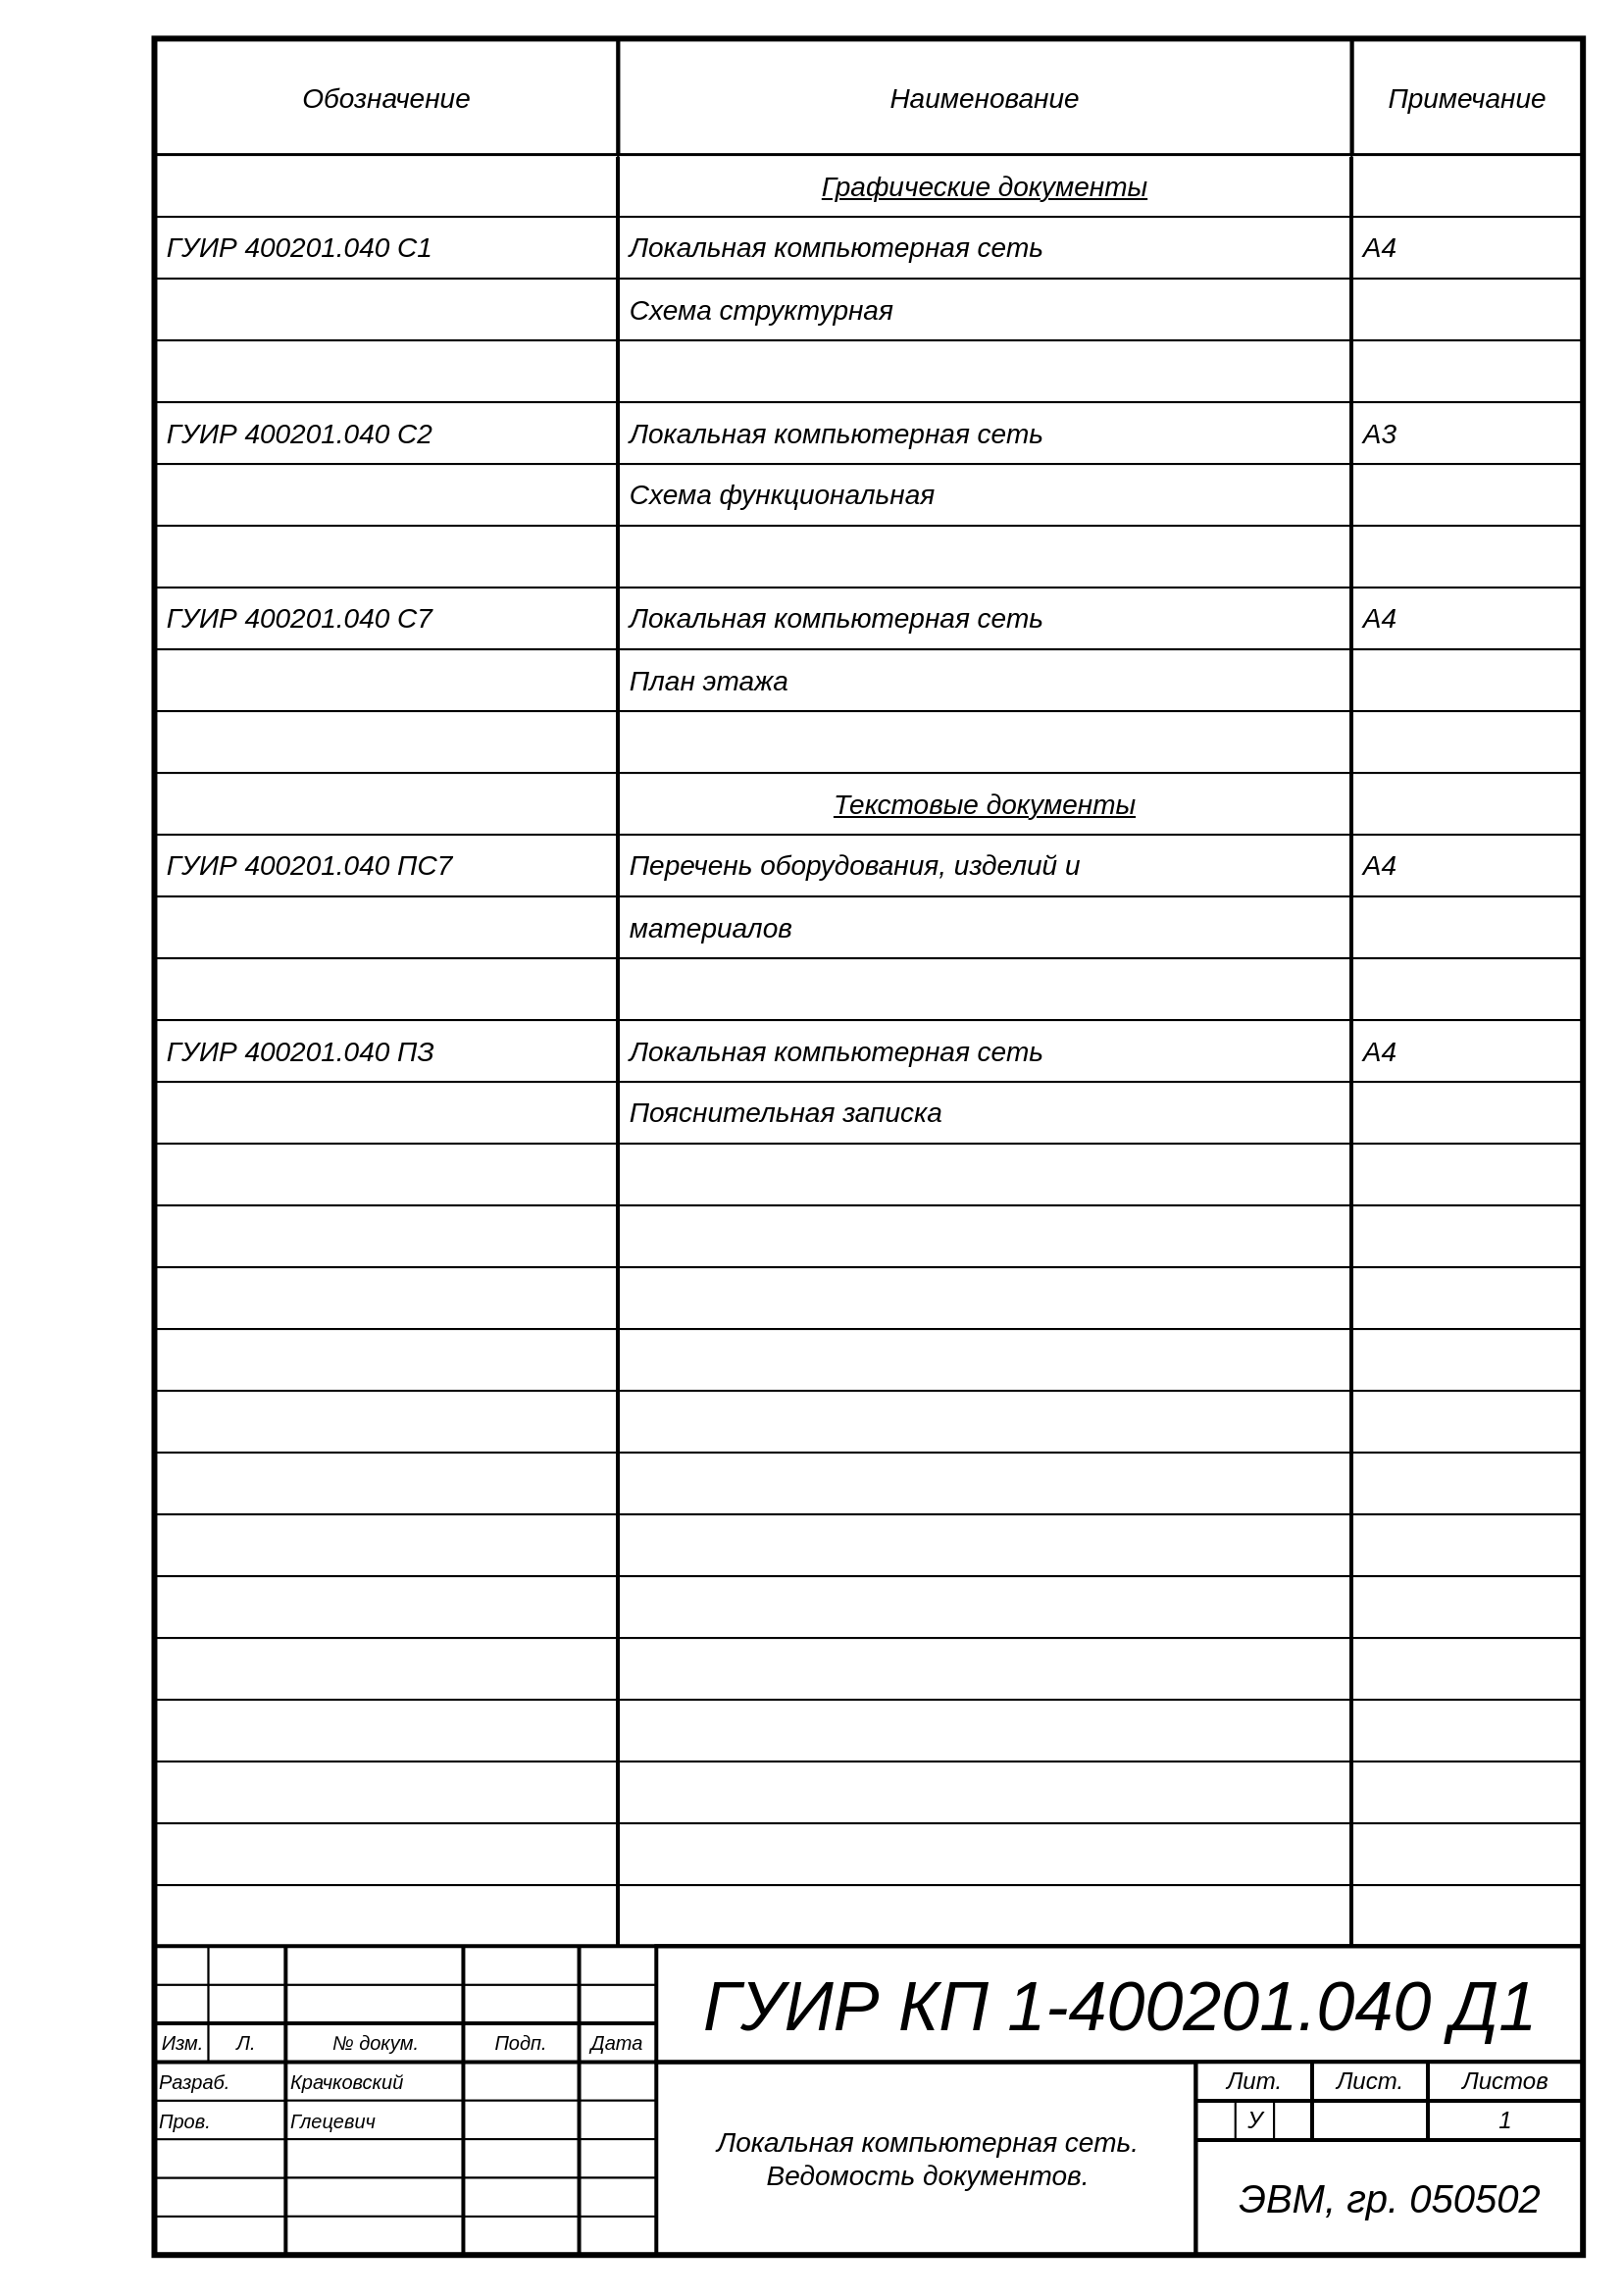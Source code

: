 <mxfile version="20.3.0" type="device"><diagram name="ведомость" id="ведомость"><mxGraphModel dx="1422" dy="2042" grid="1" gridSize="10" guides="1" tooltips="1" connect="1" arrows="1" fold="1" page="1" pageScale="1" pageWidth="827" pageHeight="1169" math="0" shadow="0"><root><mxCell id="0"/><object label="Blocks" id="QqD5KiNQc3nZl0e2tppU-172"><mxCell style="" parent="0"/></object><mxCell id="QqD5KiNQc3nZl0e2tppU-173" value="&lt;i&gt;&lt;font style=&quot;font-size: 14px;&quot;&gt;Обозначение&lt;/font&gt;&lt;/i&gt;" style="rounded=0;whiteSpace=wrap;html=1;strokeWidth=2;fontFamily=Arial;" parent="QqD5KiNQc3nZl0e2tppU-172" vertex="1"><mxGeometry x="79" y="-1149" width="236.22" height="59.055" as="geometry"/></mxCell><mxCell id="QqD5KiNQc3nZl0e2tppU-175" value="&lt;font face=&quot;Arial&quot; style=&quot;font-size: 14px;&quot;&gt;&lt;i&gt;Примечание&lt;/i&gt;&lt;/font&gt;" style="rounded=0;whiteSpace=wrap;html=1;strokeWidth=2;" parent="QqD5KiNQc3nZl0e2tppU-172" vertex="1"><mxGeometry x="689.24" y="-1149" width="118.11" height="59.055" as="geometry"/></mxCell><mxCell id="QqD5KiNQc3nZl0e2tppU-174" value="Наименование" style="rounded=0;whiteSpace=wrap;html=1;strokeWidth=2;fontSize=14;fontFamily=Arial;fontStyle=2" parent="QqD5KiNQc3nZl0e2tppU-172" vertex="1"><mxGeometry x="315.22" y="-1149" width="374.015" height="59.055" as="geometry"/></mxCell><mxCell id="adx2gfyB4XBCHBWL2gJl-115" value="" style="rounded=0;whiteSpace=wrap;html=1;fontFamily=Arial;fontSize=14;" parent="QqD5KiNQc3nZl0e2tppU-172" vertex="1"><mxGeometry x="79" y="-1089.95" width="236.22" height="31.496" as="geometry"/></mxCell><mxCell id="adx2gfyB4XBCHBWL2gJl-116" value="&lt;i style=&quot;color: rgb(0, 0, 0);&quot;&gt;&amp;nbsp;ГУИР 400201.040 С1&lt;/i&gt;" style="rounded=0;whiteSpace=wrap;html=1;fontFamily=Arial;fontSize=14;align=left;" parent="QqD5KiNQc3nZl0e2tppU-172" vertex="1"><mxGeometry x="79" y="-1058.45" width="236.22" height="31.496" as="geometry"/></mxCell><mxCell id="adx2gfyB4XBCHBWL2gJl-117" value="" style="rounded=0;whiteSpace=wrap;html=1;fontFamily=Arial;fontSize=14;" parent="QqD5KiNQc3nZl0e2tppU-172" vertex="1"><mxGeometry x="79" y="-1026.95" width="236.22" height="31.496" as="geometry"/></mxCell><mxCell id="adx2gfyB4XBCHBWL2gJl-118" value="" style="rounded=0;whiteSpace=wrap;html=1;fontFamily=Arial;fontSize=14;" parent="QqD5KiNQc3nZl0e2tppU-172" vertex="1"><mxGeometry x="79" y="-995.45" width="236.22" height="31.496" as="geometry"/></mxCell><mxCell id="adx2gfyB4XBCHBWL2gJl-119" value="&lt;font style=&quot;letter-spacing: 0px; color: rgb(0, 0, 0); direction: ltr; line-height: 16.8px; opacity: 1;&quot;&gt;&lt;i&gt;&amp;nbsp;ГУИР 400201.040&lt;/i&gt;&lt;/font&gt;&lt;font style=&quot;letter-spacing: 0px; color: rgb(0, 0, 0); direction: ltr; line-height: 16.8px; opacity: 1;&quot;&gt;&lt;i&gt;&amp;nbsp;С2&lt;/i&gt;&lt;/font&gt;" style="rounded=0;whiteSpace=wrap;html=1;fontFamily=Arial;fontSize=14;align=left;" parent="QqD5KiNQc3nZl0e2tppU-172" vertex="1"><mxGeometry x="79" y="-963.95" width="236.22" height="31.496" as="geometry"/></mxCell><mxCell id="adx2gfyB4XBCHBWL2gJl-120" value="" style="rounded=0;whiteSpace=wrap;html=1;fontFamily=Arial;fontSize=14;" parent="QqD5KiNQc3nZl0e2tppU-172" vertex="1"><mxGeometry x="79" y="-932.45" width="236.22" height="31.496" as="geometry"/></mxCell><mxCell id="adx2gfyB4XBCHBWL2gJl-121" value="" style="rounded=0;whiteSpace=wrap;html=1;fontFamily=Arial;fontSize=14;" parent="QqD5KiNQc3nZl0e2tppU-172" vertex="1"><mxGeometry x="79" y="-900.95" width="236.22" height="31.496" as="geometry"/></mxCell><mxCell id="adx2gfyB4XBCHBWL2gJl-122" value="&lt;font style=&quot;letter-spacing: 0px; color: rgb(0, 0, 0); direction: ltr; line-height: 16.8px; opacity: 1;&quot;&gt;&lt;i&gt;&amp;nbsp;ГУИР 400201.040&lt;/i&gt;&lt;/font&gt;&lt;font style=&quot;letter-spacing: 0px; color: rgb(0, 0, 0); direction: ltr; line-height: 16.8px; opacity: 1;&quot;&gt;&lt;i&gt;&amp;nbsp;С7&lt;/i&gt;&lt;/font&gt;" style="rounded=0;whiteSpace=wrap;html=1;fontFamily=Arial;fontSize=14;align=left;" parent="QqD5KiNQc3nZl0e2tppU-172" vertex="1"><mxGeometry x="79" y="-869.45" width="236.22" height="31.496" as="geometry"/></mxCell><mxCell id="adx2gfyB4XBCHBWL2gJl-123" value="" style="rounded=0;whiteSpace=wrap;html=1;fontFamily=Arial;fontSize=14;" parent="QqD5KiNQc3nZl0e2tppU-172" vertex="1"><mxGeometry x="79" y="-837.95" width="236.22" height="31.496" as="geometry"/></mxCell><mxCell id="adx2gfyB4XBCHBWL2gJl-124" value="" style="rounded=0;whiteSpace=wrap;html=1;fontFamily=Arial;fontSize=14;" parent="QqD5KiNQc3nZl0e2tppU-172" vertex="1"><mxGeometry x="79" y="-806.45" width="236.22" height="31.496" as="geometry"/></mxCell><mxCell id="adx2gfyB4XBCHBWL2gJl-125" value="" style="rounded=0;whiteSpace=wrap;html=1;fontFamily=Arial;fontSize=14;" parent="QqD5KiNQc3nZl0e2tppU-172" vertex="1"><mxGeometry x="79" y="-774.95" width="236.22" height="31.496" as="geometry"/></mxCell><mxCell id="adx2gfyB4XBCHBWL2gJl-126" value="&lt;font style=&quot;letter-spacing: 0px; color: rgb(0, 0, 0); direction: ltr; line-height: 16.8px; opacity: 1;&quot;&gt;&lt;i&gt;&amp;nbsp;ГУИР 400201.040&lt;/i&gt;&lt;/font&gt;&lt;font style=&quot;letter-spacing: 0px; color: rgb(0, 0, 0); direction: ltr; line-height: 16.8px; opacity: 1;&quot;&gt;&lt;i&gt;&amp;nbsp;ПС7&lt;/i&gt;&lt;/font&gt;" style="rounded=0;whiteSpace=wrap;html=1;fontFamily=Arial;fontSize=14;align=left;" parent="QqD5KiNQc3nZl0e2tppU-172" vertex="1"><mxGeometry x="79" y="-743.45" width="236.22" height="31.496" as="geometry"/></mxCell><mxCell id="adx2gfyB4XBCHBWL2gJl-127" value="" style="rounded=0;whiteSpace=wrap;html=1;fontFamily=Arial;fontSize=14;" parent="QqD5KiNQc3nZl0e2tppU-172" vertex="1"><mxGeometry x="79" y="-711.95" width="236.22" height="31.496" as="geometry"/></mxCell><mxCell id="adx2gfyB4XBCHBWL2gJl-128" value="" style="rounded=0;whiteSpace=wrap;html=1;fontFamily=Arial;fontSize=14;" parent="QqD5KiNQc3nZl0e2tppU-172" vertex="1"><mxGeometry x="79" y="-680.45" width="236.22" height="31.496" as="geometry"/></mxCell><mxCell id="adx2gfyB4XBCHBWL2gJl-129" value="&lt;font style=&quot;color: rgb(0, 0, 0); letter-spacing: 0px; direction: ltr; line-height: 19.2px; opacity: 1;&quot;&gt;&lt;i&gt;&amp;nbsp;ГУИР 400201.040&lt;/i&gt;&lt;/font&gt;&lt;font style=&quot;color: rgb(0, 0, 0); letter-spacing: 0px; direction: ltr; line-height: 19.2px; opacity: 1;&quot;&gt;&lt;i&gt;&amp;nbsp;ПЗ&lt;/i&gt;&lt;/font&gt;" style="rounded=0;whiteSpace=wrap;html=1;fontFamily=Arial;fontSize=14;align=left;" parent="QqD5KiNQc3nZl0e2tppU-172" vertex="1"><mxGeometry x="79" y="-648.95" width="236.22" height="31.496" as="geometry"/></mxCell><mxCell id="adx2gfyB4XBCHBWL2gJl-130" value="" style="rounded=0;whiteSpace=wrap;html=1;fontFamily=Arial;fontSize=14;" parent="QqD5KiNQc3nZl0e2tppU-172" vertex="1"><mxGeometry x="79" y="-617.45" width="236.22" height="31.496" as="geometry"/></mxCell><mxCell id="adx2gfyB4XBCHBWL2gJl-131" value="" style="rounded=0;whiteSpace=wrap;html=1;fontFamily=Arial;fontSize=14;" parent="QqD5KiNQc3nZl0e2tppU-172" vertex="1"><mxGeometry x="79" y="-585.95" width="236.22" height="31.496" as="geometry"/></mxCell><mxCell id="adx2gfyB4XBCHBWL2gJl-132" value="" style="rounded=0;whiteSpace=wrap;html=1;fontFamily=Arial;fontSize=14;" parent="QqD5KiNQc3nZl0e2tppU-172" vertex="1"><mxGeometry x="79" y="-554.45" width="236.22" height="31.496" as="geometry"/></mxCell><mxCell id="adx2gfyB4XBCHBWL2gJl-133" value="" style="rounded=0;whiteSpace=wrap;html=1;fontFamily=Arial;fontSize=14;" parent="QqD5KiNQc3nZl0e2tppU-172" vertex="1"><mxGeometry x="79" y="-522.95" width="236.22" height="31.496" as="geometry"/></mxCell><mxCell id="adx2gfyB4XBCHBWL2gJl-134" value="" style="rounded=0;whiteSpace=wrap;html=1;fontFamily=Arial;fontSize=14;" parent="QqD5KiNQc3nZl0e2tppU-172" vertex="1"><mxGeometry x="79" y="-491.45" width="236.22" height="31.496" as="geometry"/></mxCell><mxCell id="adx2gfyB4XBCHBWL2gJl-135" value="" style="rounded=0;whiteSpace=wrap;html=1;fontFamily=Arial;fontSize=14;" parent="QqD5KiNQc3nZl0e2tppU-172" vertex="1"><mxGeometry x="79" y="-459.95" width="236.22" height="31.496" as="geometry"/></mxCell><mxCell id="adx2gfyB4XBCHBWL2gJl-136" value="" style="rounded=0;whiteSpace=wrap;html=1;fontFamily=Arial;fontSize=14;" parent="QqD5KiNQc3nZl0e2tppU-172" vertex="1"><mxGeometry x="79" y="-428.45" width="236.22" height="31.496" as="geometry"/></mxCell><mxCell id="adx2gfyB4XBCHBWL2gJl-137" value="" style="rounded=0;whiteSpace=wrap;html=1;fontFamily=Arial;fontSize=14;" parent="QqD5KiNQc3nZl0e2tppU-172" vertex="1"><mxGeometry x="79" y="-396.95" width="236.22" height="31.496" as="geometry"/></mxCell><mxCell id="adx2gfyB4XBCHBWL2gJl-138" value="" style="rounded=0;whiteSpace=wrap;html=1;fontFamily=Arial;fontSize=14;" parent="QqD5KiNQc3nZl0e2tppU-172" vertex="1"><mxGeometry x="79" y="-365.45" width="236.22" height="31.496" as="geometry"/></mxCell><mxCell id="adx2gfyB4XBCHBWL2gJl-139" value="" style="rounded=0;whiteSpace=wrap;html=1;fontFamily=Arial;fontSize=14;" parent="QqD5KiNQc3nZl0e2tppU-172" vertex="1"><mxGeometry x="79" y="-333.95" width="236.22" height="31.496" as="geometry"/></mxCell><mxCell id="adx2gfyB4XBCHBWL2gJl-140" value="" style="rounded=0;whiteSpace=wrap;html=1;fontFamily=Arial;fontSize=14;" parent="QqD5KiNQc3nZl0e2tppU-172" vertex="1"><mxGeometry x="79" y="-302.45" width="236.22" height="31.496" as="geometry"/></mxCell><mxCell id="adx2gfyB4XBCHBWL2gJl-141" value="" style="rounded=0;whiteSpace=wrap;html=1;fontFamily=Arial;fontSize=14;" parent="QqD5KiNQc3nZl0e2tppU-172" vertex="1"><mxGeometry x="79" y="-270.95" width="236.22" height="31.496" as="geometry"/></mxCell><mxCell id="adx2gfyB4XBCHBWL2gJl-142" value="" style="rounded=0;whiteSpace=wrap;html=1;fontFamily=Arial;fontSize=14;" parent="QqD5KiNQc3nZl0e2tppU-172" vertex="1"><mxGeometry x="79" y="-239.45" width="236.22" height="31.496" as="geometry"/></mxCell><mxCell id="adx2gfyB4XBCHBWL2gJl-143" value="" style="rounded=0;whiteSpace=wrap;html=1;fontFamily=Arial;fontSize=14;" parent="QqD5KiNQc3nZl0e2tppU-172" vertex="1"><mxGeometry x="79" y="-207.95" width="236.22" height="31.496" as="geometry"/></mxCell><mxCell id="adx2gfyB4XBCHBWL2gJl-144" value="" style="rounded=0;whiteSpace=wrap;html=1;fontFamily=Arial;fontSize=14;" parent="QqD5KiNQc3nZl0e2tppU-172" vertex="1"><mxGeometry x="79" y="-176.45" width="236.22" height="31.496" as="geometry"/></mxCell><mxCell id="adx2gfyB4XBCHBWL2gJl-145" value="" style="rounded=0;whiteSpace=wrap;html=1;fontFamily=Arial;fontSize=14;" parent="QqD5KiNQc3nZl0e2tppU-172" vertex="1"><mxGeometry x="79" y="-144.95" width="236.22" height="31.496" as="geometry"/></mxCell><mxCell id="adx2gfyB4XBCHBWL2gJl-146" value="" style="rounded=0;whiteSpace=wrap;html=1;fontFamily=Arial;fontSize=14;" parent="QqD5KiNQc3nZl0e2tppU-172" vertex="1"><mxGeometry x="79" y="-113.45" width="236.22" height="31.496" as="geometry"/></mxCell><mxCell id="adx2gfyB4XBCHBWL2gJl-147" value="&lt;u style=&quot;color: rgb(0, 0, 0); font-size: 12px;&quot;&gt;&lt;i&gt;&lt;font style=&quot;font-size: 14px;&quot;&gt;Графические документы&lt;/font&gt;&lt;/i&gt;&lt;/u&gt;" style="rounded=0;whiteSpace=wrap;html=1;fontFamily=Arial;fontSize=14;" parent="QqD5KiNQc3nZl0e2tppU-172" vertex="1"><mxGeometry x="315.22" y="-1089.95" width="374.015" height="31.496" as="geometry"/></mxCell><mxCell id="adx2gfyB4XBCHBWL2gJl-148" value="&lt;i style=&quot;color: rgb(0, 0, 0); font-size: 12px;&quot;&gt;&lt;font style=&quot;font-size: 14px;&quot;&gt;&amp;nbsp;Локальная компьютерная сеть&lt;/font&gt;&lt;/i&gt;" style="rounded=0;whiteSpace=wrap;html=1;fontFamily=Arial;fontSize=14;align=left;" parent="QqD5KiNQc3nZl0e2tppU-172" vertex="1"><mxGeometry x="315.22" y="-1058.45" width="374.015" height="31.496" as="geometry"/></mxCell><mxCell id="adx2gfyB4XBCHBWL2gJl-149" value="&lt;i style=&quot;color: rgb(0, 0, 0); font-size: 12px;&quot;&gt;&lt;font style=&quot;font-size: 14px;&quot;&gt;&amp;nbsp;Схема структурная&lt;/font&gt;&lt;/i&gt;" style="rounded=0;whiteSpace=wrap;html=1;fontFamily=Arial;fontSize=14;align=left;" parent="QqD5KiNQc3nZl0e2tppU-172" vertex="1"><mxGeometry x="315.22" y="-1026.95" width="374.015" height="31.496" as="geometry"/></mxCell><mxCell id="adx2gfyB4XBCHBWL2gJl-150" value="" style="rounded=0;whiteSpace=wrap;html=1;fontFamily=Arial;fontSize=14;" parent="QqD5KiNQc3nZl0e2tppU-172" vertex="1"><mxGeometry x="315.22" y="-995.45" width="374.015" height="31.496" as="geometry"/></mxCell><mxCell id="adx2gfyB4XBCHBWL2gJl-151" value="&lt;i style=&quot;color: rgb(0, 0, 0); font-size: 12px;&quot;&gt;&lt;font style=&quot;font-size: 14px;&quot;&gt;&amp;nbsp;Локальная компьютерная сеть&lt;/font&gt;&lt;/i&gt;" style="rounded=0;whiteSpace=wrap;html=1;fontFamily=Arial;fontSize=14;align=left;" parent="QqD5KiNQc3nZl0e2tppU-172" vertex="1"><mxGeometry x="315.23" y="-963.95" width="374.015" height="31.496" as="geometry"/></mxCell><mxCell id="adx2gfyB4XBCHBWL2gJl-152" value="&lt;i style=&quot;color: rgb(0, 0, 0); font-size: 12px;&quot;&gt;&lt;font style=&quot;font-size: 14px;&quot;&gt;&amp;nbsp;Схема функциональная&lt;/font&gt;&lt;/i&gt;" style="rounded=0;whiteSpace=wrap;html=1;fontFamily=Arial;fontSize=14;align=left;" parent="QqD5KiNQc3nZl0e2tppU-172" vertex="1"><mxGeometry x="315.23" y="-932.45" width="374.015" height="31.496" as="geometry"/></mxCell><mxCell id="adx2gfyB4XBCHBWL2gJl-153" value="" style="rounded=0;whiteSpace=wrap;html=1;fontFamily=Arial;fontSize=14;" parent="QqD5KiNQc3nZl0e2tppU-172" vertex="1"><mxGeometry x="315.23" y="-900.95" width="374.015" height="31.496" as="geometry"/></mxCell><mxCell id="adx2gfyB4XBCHBWL2gJl-154" value="&lt;i style=&quot;color: rgb(0, 0, 0); font-size: 12px;&quot;&gt;&lt;font style=&quot;font-size: 14px;&quot;&gt;&amp;nbsp;Локальная компьютерная сеть&lt;/font&gt;&lt;/i&gt;" style="rounded=0;whiteSpace=wrap;html=1;fontFamily=Arial;fontSize=14;align=left;" parent="QqD5KiNQc3nZl0e2tppU-172" vertex="1"><mxGeometry x="315.23" y="-869.45" width="374.015" height="31.496" as="geometry"/></mxCell><mxCell id="adx2gfyB4XBCHBWL2gJl-155" value="&lt;i style=&quot;color: rgb(0, 0, 0); font-size: 12px;&quot;&gt;&lt;font style=&quot;font-size: 14px;&quot;&gt;&amp;nbsp;План этажа&lt;/font&gt;&lt;/i&gt;" style="rounded=0;whiteSpace=wrap;html=1;fontFamily=Arial;fontSize=14;align=left;" parent="QqD5KiNQc3nZl0e2tppU-172" vertex="1"><mxGeometry x="315.21" y="-837.95" width="374.015" height="31.496" as="geometry"/></mxCell><mxCell id="adx2gfyB4XBCHBWL2gJl-156" value="" style="rounded=0;whiteSpace=wrap;html=1;fontFamily=Arial;fontSize=14;" parent="QqD5KiNQc3nZl0e2tppU-172" vertex="1"><mxGeometry x="315.21" y="-806.45" width="374.015" height="31.496" as="geometry"/></mxCell><mxCell id="adx2gfyB4XBCHBWL2gJl-157" value="&lt;u style=&quot;color: rgb(0, 0, 0); font-family: Arial; font-size: 12px; font-style: normal; font-variant-ligatures: normal; font-variant-caps: normal; font-weight: 400; letter-spacing: normal; orphans: 2; text-align: center; text-indent: 0px; text-transform: none; widows: 2; word-spacing: 0px; -webkit-text-stroke-width: 0px;&quot;&gt;&lt;i style=&quot;&quot;&gt;&lt;font style=&quot;font-size: 14px;&quot;&gt;Текстовые документы&lt;/font&gt;&lt;/i&gt;&lt;/u&gt;" style="rounded=0;whiteSpace=wrap;html=1;fontFamily=Arial;fontSize=14;" parent="QqD5KiNQc3nZl0e2tppU-172" vertex="1"><mxGeometry x="315.21" y="-774.95" width="374.015" height="31.496" as="geometry"/></mxCell><mxCell id="adx2gfyB4XBCHBWL2gJl-158" value="&lt;i style=&quot;color: rgb(0, 0, 0); font-size: 12px;&quot;&gt;&lt;font style=&quot;font-size: 14px;&quot;&gt;&amp;nbsp;Перечень оборудования, изделий и&lt;/font&gt;&lt;/i&gt;" style="rounded=0;whiteSpace=wrap;html=1;fontFamily=Arial;fontSize=14;align=left;" parent="QqD5KiNQc3nZl0e2tppU-172" vertex="1"><mxGeometry x="315.21" y="-743.45" width="374.015" height="31.496" as="geometry"/></mxCell><mxCell id="adx2gfyB4XBCHBWL2gJl-159" value="&lt;i style=&quot;color: rgb(0, 0, 0); font-size: 12px;&quot;&gt;&lt;font style=&quot;font-size: 14px;&quot;&gt;&amp;nbsp;материалов&lt;/font&gt;&lt;/i&gt;" style="rounded=0;whiteSpace=wrap;html=1;fontFamily=Arial;fontSize=14;align=left;" parent="QqD5KiNQc3nZl0e2tppU-172" vertex="1"><mxGeometry x="315.22" y="-711.95" width="374.015" height="31.496" as="geometry"/></mxCell><mxCell id="adx2gfyB4XBCHBWL2gJl-160" value="" style="rounded=0;whiteSpace=wrap;html=1;fontFamily=Arial;fontSize=14;" parent="QqD5KiNQc3nZl0e2tppU-172" vertex="1"><mxGeometry x="315.22" y="-680.45" width="374.015" height="31.496" as="geometry"/></mxCell><mxCell id="adx2gfyB4XBCHBWL2gJl-161" value="&lt;i style=&quot;color: rgb(0, 0, 0); font-size: 12px;&quot;&gt;&lt;font style=&quot;font-size: 14px;&quot;&gt;&amp;nbsp;Локальная компьютерная сеть&lt;/font&gt;&lt;/i&gt;" style="rounded=0;whiteSpace=wrap;html=1;fontFamily=Arial;fontSize=14;align=left;" parent="QqD5KiNQc3nZl0e2tppU-172" vertex="1"><mxGeometry x="315.22" y="-648.95" width="374.015" height="31.496" as="geometry"/></mxCell><mxCell id="adx2gfyB4XBCHBWL2gJl-162" value="&lt;i style=&quot;color: rgb(0, 0, 0); font-size: 12px;&quot;&gt;&lt;font style=&quot;font-size: 14px;&quot;&gt;&amp;nbsp;Пояснительная записка&lt;/font&gt;&lt;/i&gt;" style="rounded=0;whiteSpace=wrap;html=1;fontFamily=Arial;fontSize=14;align=left;" parent="QqD5KiNQc3nZl0e2tppU-172" vertex="1"><mxGeometry x="315.22" y="-617.45" width="374.015" height="31.496" as="geometry"/></mxCell><mxCell id="adx2gfyB4XBCHBWL2gJl-179" value="" style="rounded=0;whiteSpace=wrap;html=1;fontFamily=Arial;fontSize=14;" parent="QqD5KiNQc3nZl0e2tppU-172" vertex="1"><mxGeometry x="315.22" y="-585.95" width="374.015" height="31.496" as="geometry"/></mxCell><mxCell id="adx2gfyB4XBCHBWL2gJl-180" value="" style="rounded=0;whiteSpace=wrap;html=1;fontFamily=Arial;fontSize=14;" parent="QqD5KiNQc3nZl0e2tppU-172" vertex="1"><mxGeometry x="315.22" y="-554.45" width="374.015" height="31.496" as="geometry"/></mxCell><mxCell id="adx2gfyB4XBCHBWL2gJl-181" value="" style="rounded=0;whiteSpace=wrap;html=1;fontFamily=Arial;fontSize=14;" parent="QqD5KiNQc3nZl0e2tppU-172" vertex="1"><mxGeometry x="315.22" y="-522.95" width="374.015" height="31.496" as="geometry"/></mxCell><mxCell id="adx2gfyB4XBCHBWL2gJl-182" value="" style="rounded=0;whiteSpace=wrap;html=1;fontFamily=Arial;fontSize=14;" parent="QqD5KiNQc3nZl0e2tppU-172" vertex="1"><mxGeometry x="315.22" y="-491.45" width="374.015" height="31.496" as="geometry"/></mxCell><mxCell id="adx2gfyB4XBCHBWL2gJl-183" value="" style="rounded=0;whiteSpace=wrap;html=1;fontFamily=Arial;fontSize=14;" parent="QqD5KiNQc3nZl0e2tppU-172" vertex="1"><mxGeometry x="315.23" y="-459.95" width="374.015" height="31.496" as="geometry"/></mxCell><mxCell id="adx2gfyB4XBCHBWL2gJl-184" value="" style="rounded=0;whiteSpace=wrap;html=1;fontFamily=Arial;fontSize=14;" parent="QqD5KiNQc3nZl0e2tppU-172" vertex="1"><mxGeometry x="315.23" y="-428.45" width="374.015" height="31.496" as="geometry"/></mxCell><mxCell id="adx2gfyB4XBCHBWL2gJl-185" value="" style="rounded=0;whiteSpace=wrap;html=1;fontFamily=Arial;fontSize=14;" parent="QqD5KiNQc3nZl0e2tppU-172" vertex="1"><mxGeometry x="315.23" y="-396.95" width="374.015" height="31.496" as="geometry"/></mxCell><mxCell id="adx2gfyB4XBCHBWL2gJl-186" value="" style="rounded=0;whiteSpace=wrap;html=1;fontFamily=Arial;fontSize=14;" parent="QqD5KiNQc3nZl0e2tppU-172" vertex="1"><mxGeometry x="315.23" y="-365.45" width="374.015" height="31.496" as="geometry"/></mxCell><mxCell id="adx2gfyB4XBCHBWL2gJl-187" value="" style="rounded=0;whiteSpace=wrap;html=1;fontFamily=Arial;fontSize=14;" parent="QqD5KiNQc3nZl0e2tppU-172" vertex="1"><mxGeometry x="315.21" y="-333.95" width="374.015" height="31.496" as="geometry"/></mxCell><mxCell id="adx2gfyB4XBCHBWL2gJl-188" value="" style="rounded=0;whiteSpace=wrap;html=1;fontFamily=Arial;fontSize=14;" parent="QqD5KiNQc3nZl0e2tppU-172" vertex="1"><mxGeometry x="315.21" y="-302.45" width="374.015" height="31.496" as="geometry"/></mxCell><mxCell id="adx2gfyB4XBCHBWL2gJl-189" value="" style="rounded=0;whiteSpace=wrap;html=1;fontFamily=Arial;fontSize=14;" parent="QqD5KiNQc3nZl0e2tppU-172" vertex="1"><mxGeometry x="315.21" y="-270.95" width="374.015" height="31.496" as="geometry"/></mxCell><mxCell id="adx2gfyB4XBCHBWL2gJl-190" value="" style="rounded=0;whiteSpace=wrap;html=1;fontFamily=Arial;fontSize=14;" parent="QqD5KiNQc3nZl0e2tppU-172" vertex="1"><mxGeometry x="315.21" y="-239.45" width="374.015" height="31.496" as="geometry"/></mxCell><mxCell id="adx2gfyB4XBCHBWL2gJl-191" value="" style="rounded=0;whiteSpace=wrap;html=1;fontFamily=Arial;fontSize=14;" parent="QqD5KiNQc3nZl0e2tppU-172" vertex="1"><mxGeometry x="315.22" y="-207.95" width="374.015" height="31.496" as="geometry"/></mxCell><mxCell id="adx2gfyB4XBCHBWL2gJl-192" value="" style="rounded=0;whiteSpace=wrap;html=1;fontFamily=Arial;fontSize=14;" parent="QqD5KiNQc3nZl0e2tppU-172" vertex="1"><mxGeometry x="315.22" y="-176.45" width="374.015" height="31.496" as="geometry"/></mxCell><mxCell id="adx2gfyB4XBCHBWL2gJl-193" value="" style="rounded=0;whiteSpace=wrap;html=1;fontFamily=Arial;fontSize=14;" parent="QqD5KiNQc3nZl0e2tppU-172" vertex="1"><mxGeometry x="315.22" y="-144.95" width="374.015" height="31.496" as="geometry"/></mxCell><mxCell id="adx2gfyB4XBCHBWL2gJl-194" value="" style="rounded=0;whiteSpace=wrap;html=1;fontFamily=Arial;fontSize=14;" parent="QqD5KiNQc3nZl0e2tppU-172" vertex="1"><mxGeometry x="315.22" y="-113.45" width="374.015" height="31.496" as="geometry"/></mxCell><mxCell id="adx2gfyB4XBCHBWL2gJl-195" value="" style="rounded=0;whiteSpace=wrap;html=1;fontFamily=Arial;fontSize=14;" parent="QqD5KiNQc3nZl0e2tppU-172" vertex="1"><mxGeometry x="689.22" y="-1089.95" width="118.11" height="31.496" as="geometry"/></mxCell><mxCell id="adx2gfyB4XBCHBWL2gJl-196" value="&lt;i style=&quot;color: rgb(0, 0, 0);&quot;&gt;&amp;nbsp;А4&lt;/i&gt;" style="rounded=0;whiteSpace=wrap;html=1;fontFamily=Arial;fontSize=14;align=left;" parent="QqD5KiNQc3nZl0e2tppU-172" vertex="1"><mxGeometry x="689.22" y="-1058.45" width="118.11" height="31.496" as="geometry"/></mxCell><mxCell id="adx2gfyB4XBCHBWL2gJl-197" value="" style="rounded=0;whiteSpace=wrap;html=1;fontFamily=Arial;fontSize=14;" parent="QqD5KiNQc3nZl0e2tppU-172" vertex="1"><mxGeometry x="689.22" y="-1026.95" width="118.11" height="31.496" as="geometry"/></mxCell><mxCell id="adx2gfyB4XBCHBWL2gJl-198" value="" style="rounded=0;whiteSpace=wrap;html=1;fontFamily=Arial;fontSize=14;" parent="QqD5KiNQc3nZl0e2tppU-172" vertex="1"><mxGeometry x="689.22" y="-995.45" width="118.11" height="31.496" as="geometry"/></mxCell><mxCell id="adx2gfyB4XBCHBWL2gJl-199" value="&lt;font style=&quot;letter-spacing: 0px; color: rgb(0, 0, 0); direction: ltr; line-height: 16.8px; opacity: 1;&quot;&gt;&lt;i&gt;&amp;nbsp;А&lt;/i&gt;&lt;/font&gt;&lt;font style=&quot;letter-spacing: 0px; color: rgb(0, 0, 0); direction: ltr; line-height: 16.8px; opacity: 1;&quot;&gt;&lt;i&gt;3&lt;/i&gt;&lt;/font&gt;" style="rounded=0;whiteSpace=wrap;html=1;fontFamily=Arial;fontSize=14;align=left;" parent="QqD5KiNQc3nZl0e2tppU-172" vertex="1"><mxGeometry x="689.22" y="-963.95" width="118.11" height="31.496" as="geometry"/></mxCell><mxCell id="adx2gfyB4XBCHBWL2gJl-200" value="" style="rounded=0;whiteSpace=wrap;html=1;fontFamily=Arial;fontSize=14;" parent="QqD5KiNQc3nZl0e2tppU-172" vertex="1"><mxGeometry x="689.22" y="-932.45" width="118.11" height="31.496" as="geometry"/></mxCell><mxCell id="adx2gfyB4XBCHBWL2gJl-201" value="" style="rounded=0;whiteSpace=wrap;html=1;fontFamily=Arial;fontSize=14;" parent="QqD5KiNQc3nZl0e2tppU-172" vertex="1"><mxGeometry x="689.24" y="-900.95" width="118.11" height="31.496" as="geometry"/></mxCell><mxCell id="adx2gfyB4XBCHBWL2gJl-202" value="&lt;i style=&quot;color: rgb(0, 0, 0);&quot;&gt;&amp;nbsp;А4&lt;/i&gt;" style="rounded=0;whiteSpace=wrap;html=1;fontFamily=Arial;fontSize=14;align=left;" parent="QqD5KiNQc3nZl0e2tppU-172" vertex="1"><mxGeometry x="689.24" y="-869.45" width="118.11" height="31.496" as="geometry"/></mxCell><mxCell id="adx2gfyB4XBCHBWL2gJl-203" value="" style="rounded=0;whiteSpace=wrap;html=1;fontFamily=Arial;fontSize=14;" parent="QqD5KiNQc3nZl0e2tppU-172" vertex="1"><mxGeometry x="689.24" y="-837.95" width="118.11" height="31.496" as="geometry"/></mxCell><mxCell id="adx2gfyB4XBCHBWL2gJl-204" value="" style="rounded=0;whiteSpace=wrap;html=1;fontFamily=Arial;fontSize=14;" parent="QqD5KiNQc3nZl0e2tppU-172" vertex="1"><mxGeometry x="689.24" y="-806.45" width="118.11" height="31.496" as="geometry"/></mxCell><mxCell id="adx2gfyB4XBCHBWL2gJl-205" value="" style="rounded=0;whiteSpace=wrap;html=1;fontFamily=Arial;fontSize=14;" parent="QqD5KiNQc3nZl0e2tppU-172" vertex="1"><mxGeometry x="689.24" y="-774.95" width="118.11" height="31.496" as="geometry"/></mxCell><mxCell id="adx2gfyB4XBCHBWL2gJl-206" value="&lt;i style=&quot;color: rgb(0, 0, 0);&quot;&gt;&amp;nbsp;А4&lt;/i&gt;" style="rounded=0;whiteSpace=wrap;html=1;fontFamily=Arial;fontSize=14;align=left;" parent="QqD5KiNQc3nZl0e2tppU-172" vertex="1"><mxGeometry x="689.24" y="-743.45" width="118.11" height="31.496" as="geometry"/></mxCell><mxCell id="adx2gfyB4XBCHBWL2gJl-219" value="" style="rounded=0;whiteSpace=wrap;html=1;fontFamily=Arial;fontSize=14;" parent="QqD5KiNQc3nZl0e2tppU-172" vertex="1"><mxGeometry x="689.24" y="-711.95" width="118.11" height="31.496" as="geometry"/></mxCell><mxCell id="adx2gfyB4XBCHBWL2gJl-220" value="" style="rounded=0;whiteSpace=wrap;html=1;fontFamily=Arial;fontSize=14;" parent="QqD5KiNQc3nZl0e2tppU-172" vertex="1"><mxGeometry x="689.24" y="-680.45" width="118.11" height="31.496" as="geometry"/></mxCell><mxCell id="adx2gfyB4XBCHBWL2gJl-221" value="&lt;i style=&quot;color: rgb(0, 0, 0);&quot;&gt;&lt;font style=&quot;font-size: 14px;&quot;&gt;&amp;nbsp;А4&lt;/font&gt;&lt;/i&gt;" style="rounded=0;whiteSpace=wrap;html=1;fontFamily=Arial;fontSize=14;align=left;" parent="QqD5KiNQc3nZl0e2tppU-172" vertex="1"><mxGeometry x="689.24" y="-648.95" width="118.11" height="31.496" as="geometry"/></mxCell><mxCell id="adx2gfyB4XBCHBWL2gJl-222" value="" style="rounded=0;whiteSpace=wrap;html=1;fontFamily=Arial;fontSize=14;" parent="QqD5KiNQc3nZl0e2tppU-172" vertex="1"><mxGeometry x="689.24" y="-617.45" width="118.11" height="31.496" as="geometry"/></mxCell><mxCell id="adx2gfyB4XBCHBWL2gJl-223" value="" style="rounded=0;whiteSpace=wrap;html=1;fontFamily=Arial;fontSize=14;" parent="QqD5KiNQc3nZl0e2tppU-172" vertex="1"><mxGeometry x="689.24" y="-585.95" width="118.11" height="31.496" as="geometry"/></mxCell><mxCell id="adx2gfyB4XBCHBWL2gJl-224" value="" style="rounded=0;whiteSpace=wrap;html=1;fontFamily=Arial;fontSize=14;" parent="QqD5KiNQc3nZl0e2tppU-172" vertex="1"><mxGeometry x="689.24" y="-554.45" width="118.11" height="31.496" as="geometry"/></mxCell><mxCell id="adx2gfyB4XBCHBWL2gJl-225" value="" style="rounded=0;whiteSpace=wrap;html=1;fontFamily=Arial;fontSize=14;" parent="QqD5KiNQc3nZl0e2tppU-172" vertex="1"><mxGeometry x="689.26" y="-522.95" width="118.11" height="31.496" as="geometry"/></mxCell><mxCell id="adx2gfyB4XBCHBWL2gJl-226" value="" style="rounded=0;whiteSpace=wrap;html=1;fontFamily=Arial;fontSize=14;" parent="QqD5KiNQc3nZl0e2tppU-172" vertex="1"><mxGeometry x="689.26" y="-491.45" width="118.11" height="31.496" as="geometry"/></mxCell><mxCell id="adx2gfyB4XBCHBWL2gJl-227" value="" style="rounded=0;whiteSpace=wrap;html=1;fontFamily=Arial;fontSize=14;" parent="QqD5KiNQc3nZl0e2tppU-172" vertex="1"><mxGeometry x="689.26" y="-459.95" width="118.11" height="31.496" as="geometry"/></mxCell><mxCell id="adx2gfyB4XBCHBWL2gJl-228" value="" style="rounded=0;whiteSpace=wrap;html=1;fontFamily=Arial;fontSize=14;" parent="QqD5KiNQc3nZl0e2tppU-172" vertex="1"><mxGeometry x="689.26" y="-428.45" width="118.11" height="31.496" as="geometry"/></mxCell><mxCell id="adx2gfyB4XBCHBWL2gJl-229" value="" style="rounded=0;whiteSpace=wrap;html=1;fontFamily=Arial;fontSize=14;" parent="QqD5KiNQc3nZl0e2tppU-172" vertex="1"><mxGeometry x="689.26" y="-396.95" width="118.11" height="31.496" as="geometry"/></mxCell><mxCell id="adx2gfyB4XBCHBWL2gJl-230" value="" style="rounded=0;whiteSpace=wrap;html=1;fontFamily=Arial;fontSize=14;" parent="QqD5KiNQc3nZl0e2tppU-172" vertex="1"><mxGeometry x="689.26" y="-365.45" width="118.11" height="31.496" as="geometry"/></mxCell><mxCell id="adx2gfyB4XBCHBWL2gJl-231" value="" style="rounded=0;whiteSpace=wrap;html=1;fontFamily=Arial;fontSize=14;" parent="QqD5KiNQc3nZl0e2tppU-172" vertex="1"><mxGeometry x="689.26" y="-333.95" width="118.11" height="31.496" as="geometry"/></mxCell><mxCell id="adx2gfyB4XBCHBWL2gJl-232" value="" style="rounded=0;whiteSpace=wrap;html=1;fontFamily=Arial;fontSize=14;" parent="QqD5KiNQc3nZl0e2tppU-172" vertex="1"><mxGeometry x="689.26" y="-302.45" width="118.11" height="31.496" as="geometry"/></mxCell><mxCell id="adx2gfyB4XBCHBWL2gJl-233" value="" style="rounded=0;whiteSpace=wrap;html=1;fontFamily=Arial;fontSize=14;" parent="QqD5KiNQc3nZl0e2tppU-172" vertex="1"><mxGeometry x="689.26" y="-270.95" width="118.11" height="31.496" as="geometry"/></mxCell><mxCell id="adx2gfyB4XBCHBWL2gJl-234" value="" style="rounded=0;whiteSpace=wrap;html=1;fontFamily=Arial;fontSize=14;" parent="QqD5KiNQc3nZl0e2tppU-172" vertex="1"><mxGeometry x="689.26" y="-239.45" width="118.11" height="31.496" as="geometry"/></mxCell><mxCell id="adx2gfyB4XBCHBWL2gJl-235" value="" style="rounded=0;whiteSpace=wrap;html=1;fontFamily=Arial;fontSize=14;" parent="QqD5KiNQc3nZl0e2tppU-172" vertex="1"><mxGeometry x="689.22" y="-207.95" width="118.11" height="31.496" as="geometry"/></mxCell><mxCell id="adx2gfyB4XBCHBWL2gJl-236" value="" style="rounded=0;whiteSpace=wrap;html=1;fontFamily=Arial;fontSize=14;" parent="QqD5KiNQc3nZl0e2tppU-172" vertex="1"><mxGeometry x="609" y="-98" width="120" height="60" as="geometry"/></mxCell><object label="BlockBorders" id="adx2gfyB4XBCHBWL2gJl-111"><mxCell style="locked=1;" parent="0"/></object><mxCell id="adx2gfyB4XBCHBWL2gJl-113" value="" style="endArrow=none;html=1;rounded=0;strokeWidth=2;fontFamily=Arial;fontSize=14;" parent="adx2gfyB4XBCHBWL2gJl-111" edge="1"><mxGeometry width="50" height="50" relative="1" as="geometry"><mxPoint x="315" y="-150" as="sourcePoint"/><mxPoint x="315" y="-1089" as="targetPoint"/></mxGeometry></mxCell><mxCell id="adx2gfyB4XBCHBWL2gJl-114" value="" style="endArrow=none;html=1;rounded=0;strokeWidth=2;fontFamily=Arial;fontSize=14;" parent="adx2gfyB4XBCHBWL2gJl-111" edge="1"><mxGeometry width="50" height="50" relative="1" as="geometry"><mxPoint x="689" y="-150" as="sourcePoint"/><mxPoint x="689" y="-1089" as="targetPoint"/></mxGeometry></mxCell><object label="Frame" id="QqD5KiNQc3nZl0e2tppU-164"><mxCell style="locked=1;" parent="0"/></object><mxCell id="QqD5KiNQc3nZl0e2tppU-116" value="" style="rounded=0;whiteSpace=wrap;html=1;fontFamily=Helvetica;fontStyle=2;align=left;" parent="QqD5KiNQc3nZl0e2tppU-164" vertex="1"><mxGeometry x="78.74" y="-39.08" width="66.929" height="19.685" as="geometry"/></mxCell><mxCell id="QqD5KiNQc3nZl0e2tppU-117" value="" style="rounded=0;whiteSpace=wrap;html=1;fontFamily=Helvetica;fontStyle=2;align=left;" parent="QqD5KiNQc3nZl0e2tppU-164" vertex="1"><mxGeometry x="78.74" y="-58.76" width="66.929" height="19.685" as="geometry"/></mxCell><mxCell id="QqD5KiNQc3nZl0e2tppU-118" value="" style="rounded=0;whiteSpace=wrap;html=1;fontFamily=Helvetica;fontStyle=2;align=left;" parent="QqD5KiNQc3nZl0e2tppU-164" vertex="1"><mxGeometry x="78.74" y="-78.44" width="66.929" height="19.685" as="geometry"/></mxCell><mxCell id="QqD5KiNQc3nZl0e2tppU-119" value="Пров." style="rounded=0;whiteSpace=wrap;html=1;fontFamily=Helvetica;fontStyle=2;align=left;fontSize=10;" parent="QqD5KiNQc3nZl0e2tppU-164" vertex="1"><mxGeometry x="78.74" y="-98.12" width="66.929" height="19.685" as="geometry"/></mxCell><mxCell id="QqD5KiNQc3nZl0e2tppU-120" value="Разраб." style="rounded=0;whiteSpace=wrap;html=1;fontFamily=Helvetica;fontStyle=2;align=left;fontSize=10;" parent="QqD5KiNQc3nZl0e2tppU-164" vertex="1"><mxGeometry x="78.74" y="-117.8" width="66.929" height="19.685" as="geometry"/></mxCell><mxCell id="QqD5KiNQc3nZl0e2tppU-121" value="Крачковский" style="rounded=0;whiteSpace=wrap;html=1;fontFamily=Helvetica;fontStyle=2;align=left;fontSize=10;" parent="QqD5KiNQc3nZl0e2tppU-164" vertex="1"><mxGeometry x="145.67" y="-117.81" width="90.551" height="19.685" as="geometry"/></mxCell><mxCell id="QqD5KiNQc3nZl0e2tppU-122" value="Глецевич" style="rounded=0;whiteSpace=wrap;html=1;fontFamily=Helvetica;fontStyle=2;align=left;fontSize=10;" parent="QqD5KiNQc3nZl0e2tppU-164" vertex="1"><mxGeometry x="145.67" y="-98.13" width="90.551" height="19.685" as="geometry"/></mxCell><mxCell id="QqD5KiNQc3nZl0e2tppU-123" value="" style="rounded=0;whiteSpace=wrap;html=1;fontFamily=Helvetica;fontStyle=2;align=left;" parent="QqD5KiNQc3nZl0e2tppU-164" vertex="1"><mxGeometry x="145.67" y="-78.43" width="90.551" height="19.685" as="geometry"/></mxCell><mxCell id="QqD5KiNQc3nZl0e2tppU-124" value="" style="rounded=0;whiteSpace=wrap;html=1;fontSize=10;fontFamily=Helvetica;fontStyle=2;align=left;" parent="QqD5KiNQc3nZl0e2tppU-164" vertex="1"><mxGeometry x="145.67" y="-58.75" width="90.551" height="19.685" as="geometry"/></mxCell><mxCell id="QqD5KiNQc3nZl0e2tppU-125" value="" style="rounded=0;whiteSpace=wrap;html=1;fontFamily=Helvetica;fontStyle=2;align=left;" parent="QqD5KiNQc3nZl0e2tppU-164" vertex="1"><mxGeometry x="145.67" y="-39.08" width="90.551" height="19.685" as="geometry"/></mxCell><mxCell id="QqD5KiNQc3nZl0e2tppU-126" value="" style="rounded=0;whiteSpace=wrap;html=1;fontFamily=Helvetica;fontStyle=2;align=left;" parent="QqD5KiNQc3nZl0e2tppU-164" vertex="1"><mxGeometry x="236.22" y="-39.08" width="59.055" height="19.685" as="geometry"/></mxCell><mxCell id="QqD5KiNQc3nZl0e2tppU-127" value="" style="rounded=0;whiteSpace=wrap;html=1;fontFamily=Helvetica;fontStyle=2;align=left;" parent="QqD5KiNQc3nZl0e2tppU-164" vertex="1"><mxGeometry x="236.22" y="-117.81" width="59.055" height="19.685" as="geometry"/></mxCell><mxCell id="QqD5KiNQc3nZl0e2tppU-128" value="" style="rounded=0;whiteSpace=wrap;html=1;fontFamily=Helvetica;fontStyle=2;align=left;" parent="QqD5KiNQc3nZl0e2tppU-164" vertex="1"><mxGeometry x="236.22" y="-98.13" width="59.055" height="19.685" as="geometry"/></mxCell><mxCell id="QqD5KiNQc3nZl0e2tppU-129" value="" style="rounded=0;whiteSpace=wrap;html=1;fontFamily=Helvetica;fontStyle=2;align=left;" parent="QqD5KiNQc3nZl0e2tppU-164" vertex="1"><mxGeometry x="236.22" y="-78.43" width="59.055" height="19.685" as="geometry"/></mxCell><mxCell id="QqD5KiNQc3nZl0e2tppU-130" value="" style="rounded=0;whiteSpace=wrap;html=1;fontFamily=Helvetica;fontStyle=2;align=left;" parent="QqD5KiNQc3nZl0e2tppU-164" vertex="1"><mxGeometry x="236.22" y="-58.75" width="59.055" height="19.685" as="geometry"/></mxCell><mxCell id="QqD5KiNQc3nZl0e2tppU-131" value="" style="rounded=0;whiteSpace=wrap;html=1;fontFamily=Helvetica;fontStyle=2;align=left;" parent="QqD5KiNQc3nZl0e2tppU-164" vertex="1"><mxGeometry x="295.27" y="-39.08" width="39.37" height="19.685" as="geometry"/></mxCell><mxCell id="QqD5KiNQc3nZl0e2tppU-132" value="" style="rounded=0;whiteSpace=wrap;html=1;fontFamily=Helvetica;fontStyle=2;align=left;" parent="QqD5KiNQc3nZl0e2tppU-164" vertex="1"><mxGeometry x="295.27" y="-117.81" width="39.37" height="19.685" as="geometry"/></mxCell><mxCell id="QqD5KiNQc3nZl0e2tppU-133" value="" style="rounded=0;whiteSpace=wrap;html=1;fontFamily=Helvetica;fontStyle=2;align=left;" parent="QqD5KiNQc3nZl0e2tppU-164" vertex="1"><mxGeometry x="295.27" y="-98.13" width="39.37" height="19.685" as="geometry"/></mxCell><mxCell id="QqD5KiNQc3nZl0e2tppU-134" value="" style="rounded=0;whiteSpace=wrap;html=1;fontFamily=Helvetica;fontStyle=2;align=left;" parent="QqD5KiNQc3nZl0e2tppU-164" vertex="1"><mxGeometry x="295.27" y="-78.43" width="39.37" height="19.685" as="geometry"/></mxCell><mxCell id="QqD5KiNQc3nZl0e2tppU-135" value="" style="rounded=0;whiteSpace=wrap;html=1;fontFamily=Helvetica;fontStyle=2;align=left;" parent="QqD5KiNQc3nZl0e2tppU-164" vertex="1"><mxGeometry x="295.27" y="-58.75" width="39.37" height="19.685" as="geometry"/></mxCell><mxCell id="QqD5KiNQc3nZl0e2tppU-136" value="№ докум." style="rounded=0;whiteSpace=wrap;html=1;fontFamily=Helvetica;fontStyle=2;align=center;fontSize=10;" parent="QqD5KiNQc3nZl0e2tppU-164" vertex="1"><mxGeometry x="145.67" y="-137.49" width="90.551" height="19.685" as="geometry"/></mxCell><mxCell id="QqD5KiNQc3nZl0e2tppU-137" value="Подп." style="rounded=0;whiteSpace=wrap;html=1;fontFamily=Helvetica;fontStyle=2;align=center;fontSize=10;" parent="QqD5KiNQc3nZl0e2tppU-164" vertex="1"><mxGeometry x="236.22" y="-137.49" width="59.055" height="19.685" as="geometry"/></mxCell><mxCell id="QqD5KiNQc3nZl0e2tppU-138" value="Дата" style="rounded=0;whiteSpace=wrap;html=1;fontFamily=Helvetica;fontStyle=2;align=center;fontSize=10;" parent="QqD5KiNQc3nZl0e2tppU-164" vertex="1"><mxGeometry x="295.27" y="-137.49" width="39.37" height="19.685" as="geometry"/></mxCell><mxCell id="QqD5KiNQc3nZl0e2tppU-139" value="" style="rounded=0;whiteSpace=wrap;html=1;fontFamily=Helvetica;fontStyle=2;align=left;" parent="QqD5KiNQc3nZl0e2tppU-164" vertex="1"><mxGeometry x="145.67" y="-157.17" width="90.551" height="19.685" as="geometry"/></mxCell><mxCell id="QqD5KiNQc3nZl0e2tppU-140" value="" style="rounded=0;whiteSpace=wrap;html=1;fontFamily=Helvetica;fontStyle=2;align=left;" parent="QqD5KiNQc3nZl0e2tppU-164" vertex="1"><mxGeometry x="236.22" y="-157.17" width="59.055" height="19.685" as="geometry"/></mxCell><mxCell id="QqD5KiNQc3nZl0e2tppU-141" value="" style="rounded=0;whiteSpace=wrap;html=1;fontFamily=Helvetica;fontStyle=2;align=left;" parent="QqD5KiNQc3nZl0e2tppU-164" vertex="1"><mxGeometry x="295.27" y="-157.17" width="39.37" height="19.685" as="geometry"/></mxCell><mxCell id="QqD5KiNQc3nZl0e2tppU-142" value="" style="rounded=0;whiteSpace=wrap;html=1;fontFamily=Helvetica;fontStyle=2;align=left;" parent="QqD5KiNQc3nZl0e2tppU-164" vertex="1"><mxGeometry x="145.67" y="-176.85" width="90.551" height="19.685" as="geometry"/></mxCell><mxCell id="QqD5KiNQc3nZl0e2tppU-143" value="" style="rounded=0;whiteSpace=wrap;html=1;fontFamily=Helvetica;fontStyle=2;align=left;" parent="QqD5KiNQc3nZl0e2tppU-164" vertex="1"><mxGeometry x="236.22" y="-176.85" width="59.055" height="19.685" as="geometry"/></mxCell><mxCell id="QqD5KiNQc3nZl0e2tppU-144" value="" style="rounded=0;whiteSpace=wrap;html=1;fontFamily=Helvetica;fontStyle=2;align=left;" parent="QqD5KiNQc3nZl0e2tppU-164" vertex="1"><mxGeometry x="295.27" y="-176.85" width="39.37" height="19.685" as="geometry"/></mxCell><mxCell id="QqD5KiNQc3nZl0e2tppU-145" value="Изм." style="rounded=0;whiteSpace=wrap;html=1;fontFamily=Helvetica;fontStyle=2;align=center;fontSize=10;" parent="QqD5KiNQc3nZl0e2tppU-164" vertex="1"><mxGeometry x="78.74" y="-137.49" width="27.559" height="19.685" as="geometry"/></mxCell><mxCell id="QqD5KiNQc3nZl0e2tppU-146" value="Л." style="rounded=0;whiteSpace=wrap;html=1;fontFamily=Helvetica;fontStyle=2;align=center;fontSize=10;" parent="QqD5KiNQc3nZl0e2tppU-164" vertex="1"><mxGeometry x="106.3" y="-137.49" width="39.37" height="19.685" as="geometry"/></mxCell><mxCell id="QqD5KiNQc3nZl0e2tppU-147" value="" style="rounded=0;whiteSpace=wrap;html=1;fontFamily=Helvetica;fontStyle=2;align=left;" parent="QqD5KiNQc3nZl0e2tppU-164" vertex="1"><mxGeometry x="78.74" y="-157.17" width="27.559" height="19.685" as="geometry"/></mxCell><mxCell id="QqD5KiNQc3nZl0e2tppU-148" value="" style="rounded=0;whiteSpace=wrap;html=1;fontFamily=Helvetica;fontStyle=2;align=left;" parent="QqD5KiNQc3nZl0e2tppU-164" vertex="1"><mxGeometry x="106.3" y="-157.17" width="39.37" height="19.685" as="geometry"/></mxCell><mxCell id="QqD5KiNQc3nZl0e2tppU-149" value="" style="rounded=0;whiteSpace=wrap;html=1;fontFamily=Helvetica;fontStyle=2;align=left;" parent="QqD5KiNQc3nZl0e2tppU-164" vertex="1"><mxGeometry x="78.74" y="-176.85" width="27.559" height="19.685" as="geometry"/></mxCell><mxCell id="QqD5KiNQc3nZl0e2tppU-150" value="" style="rounded=0;whiteSpace=wrap;html=1;fontFamily=Helvetica;fontStyle=2;align=left;" parent="QqD5KiNQc3nZl0e2tppU-164" vertex="1"><mxGeometry x="106.3" y="-176.85" width="39.37" height="19.685" as="geometry"/></mxCell><mxCell id="QqD5KiNQc3nZl0e2tppU-151" value="&lt;font style=&quot;font-family: Arial; color: rgb(0, 0, 0); direction: ltr; letter-spacing: 0px; line-height: 120%; opacity: 1; font-size: 14px;&quot;&gt;&lt;i style=&quot;&quot;&gt;Локальная компьютерная сеть.&lt;/i&gt;&lt;/font&gt;&lt;font style=&quot;font-family: Arial; color: rgb(0, 0, 0); direction: ltr; letter-spacing: 0px; line-height: 120%; opacity: 1; font-size: 14px;&quot;&gt;&lt;i style=&quot;&quot;&gt;&lt;font style=&quot;font-size: 14px;&quot;&gt;&lt;br&gt;Ведомость документов.&lt;/font&gt;&lt;br&gt;&lt;/i&gt;&lt;/font&gt;" style="rounded=0;whiteSpace=wrap;html=1;fontFamily=Helvetica;fontStyle=2;align=center;strokeWidth=2;" parent="QqD5KiNQc3nZl0e2tppU-164" vertex="1"><mxGeometry x="334.64" y="-117.82" width="275.59" height="98.425" as="geometry"/></mxCell><mxCell id="QqD5KiNQc3nZl0e2tppU-152" value="&lt;font style=&quot;font-size: 35px;&quot;&gt;&lt;font style=&quot;font-family: Arial; color: rgb(0, 0, 0); direction: ltr; letter-spacing: 0px; line-height: 120%; opacity: 1; font-size: 35px;&quot;&gt;&lt;i style=&quot;&quot;&gt;ГУИР КП 1-400201.040 Д&lt;/i&gt;&lt;/font&gt;&lt;font style=&quot;font-family: Arial; color: rgb(0, 0, 0); direction: ltr; letter-spacing: 0px; line-height: 120%; opacity: 1; font-size: 35px;&quot;&gt;&lt;i style=&quot;&quot;&gt;1&lt;/i&gt;&lt;/font&gt;&lt;/font&gt;&lt;font style=&quot;font-family: Arial; color: rgb(0, 0, 0); direction: ltr; letter-spacing: 0px; line-height: 120%; opacity: 1; font-size: 22px;&quot;&gt;&lt;i&gt;&lt;br&gt;&lt;/i&gt;&lt;/font&gt;" style="rounded=0;whiteSpace=wrap;html=1;fontFamily=Helvetica;fontStyle=2;align=center;strokeWidth=2;" parent="QqD5KiNQc3nZl0e2tppU-164" vertex="1"><mxGeometry x="334.64" y="-176.85" width="472.44" height="59.06" as="geometry"/></mxCell><mxCell id="QqD5KiNQc3nZl0e2tppU-154" value="&lt;font style=&quot;font-size: 20px; font-family: Arial; color: rgb(0, 0, 0); direction: ltr; letter-spacing: 0px; line-height: 120%; opacity: 1;&quot;&gt;ЭВМ, гр. 050502&lt;i&gt;&lt;br&gt;&lt;/i&gt;&lt;/font&gt;" style="rounded=0;whiteSpace=wrap;html=1;fontFamily=Helvetica;fontStyle=2;align=center;" parent="QqD5KiNQc3nZl0e2tppU-164" vertex="1"><mxGeometry x="610.23" y="-78.45" width="196.85" height="59.055" as="geometry"/></mxCell><mxCell id="QqD5KiNQc3nZl0e2tppU-155" value="Лит." style="rounded=0;whiteSpace=wrap;html=1;fontFamily=Helvetica;fontStyle=2;align=center;" parent="QqD5KiNQc3nZl0e2tppU-164" vertex="1"><mxGeometry x="610.23" y="-117.8" width="59.055" height="19.685" as="geometry"/></mxCell><mxCell id="QqD5KiNQc3nZl0e2tppU-156" value="Лист." style="rounded=0;whiteSpace=wrap;html=1;fontFamily=Helvetica;fontStyle=2;align=center;" parent="QqD5KiNQc3nZl0e2tppU-164" vertex="1"><mxGeometry x="669.28" y="-117.82" width="59.055" height="19.685" as="geometry"/></mxCell><mxCell id="QqD5KiNQc3nZl0e2tppU-157" value="Листов" style="rounded=0;whiteSpace=wrap;html=1;fontFamily=Helvetica;fontStyle=2;align=center;" parent="QqD5KiNQc3nZl0e2tppU-164" vertex="1"><mxGeometry x="728.33" y="-117.82" width="78.74" height="19.685" as="geometry"/></mxCell><mxCell id="QqD5KiNQc3nZl0e2tppU-159" value="1" style="rounded=0;whiteSpace=wrap;html=1;fontFamily=Helvetica;fontStyle=2;align=center;" parent="QqD5KiNQc3nZl0e2tppU-164" vertex="1"><mxGeometry x="728.35" y="-98.14" width="78.74" height="19.685" as="geometry"/></mxCell><mxCell id="QqD5KiNQc3nZl0e2tppU-160" value="" style="rounded=0;whiteSpace=wrap;html=1;fontFamily=Helvetica;fontStyle=2;align=center;" parent="QqD5KiNQc3nZl0e2tppU-164" vertex="1"><mxGeometry x="610.23" y="-98.12" width="19.685" height="19.685" as="geometry"/></mxCell><mxCell id="QqD5KiNQc3nZl0e2tppU-161" value="У" style="rounded=0;whiteSpace=wrap;html=1;fontFamily=Helvetica;fontStyle=2;align=center;" parent="QqD5KiNQc3nZl0e2tppU-164" vertex="1"><mxGeometry x="629.91" y="-98.14" width="19.685" height="19.685" as="geometry"/></mxCell><mxCell id="QqD5KiNQc3nZl0e2tppU-162" value="" style="rounded=0;whiteSpace=wrap;html=1;fontFamily=Helvetica;fontStyle=2;align=center;" parent="QqD5KiNQc3nZl0e2tppU-164" vertex="1"><mxGeometry x="649.59" y="-98.12" width="19.685" height="19.685" as="geometry"/></mxCell><mxCell id="QqD5KiNQc3nZl0e2tppU-165" value="" style="endArrow=none;html=1;rounded=0;strokeWidth=2;exitX=0;exitY=0;exitDx=0;exitDy=0;entryX=1;entryY=0;entryDx=0;entryDy=0;" parent="QqD5KiNQc3nZl0e2tppU-164" source="QqD5KiNQc3nZl0e2tppU-149" target="QqD5KiNQc3nZl0e2tppU-152" edge="1"><mxGeometry width="50" height="50" relative="1" as="geometry"><mxPoint x="310" y="-80" as="sourcePoint"/><mxPoint x="360" y="-130" as="targetPoint"/></mxGeometry></mxCell><mxCell id="QqD5KiNQc3nZl0e2tppU-166" value="" style="endArrow=none;html=1;rounded=0;strokeWidth=2;exitX=0;exitY=1;exitDx=0;exitDy=0;entryX=1;entryY=0;entryDx=0;entryDy=0;" parent="QqD5KiNQc3nZl0e2tppU-164" source="QqD5KiNQc3nZl0e2tppU-147" target="QqD5KiNQc3nZl0e2tppU-138" edge="1"><mxGeometry width="50" height="50" relative="1" as="geometry"><mxPoint x="220" y="-60" as="sourcePoint"/><mxPoint x="270" y="-110" as="targetPoint"/></mxGeometry></mxCell><mxCell id="QqD5KiNQc3nZl0e2tppU-167" value="" style="endArrow=none;html=1;rounded=0;strokeWidth=2;entryX=1;entryY=0;entryDx=0;entryDy=0;exitX=0;exitY=0;exitDx=0;exitDy=0;" parent="QqD5KiNQc3nZl0e2tppU-164" source="QqD5KiNQc3nZl0e2tppU-120" target="QqD5KiNQc3nZl0e2tppU-157" edge="1"><mxGeometry width="50" height="50" relative="1" as="geometry"><mxPoint x="430" as="sourcePoint"/><mxPoint x="480" y="-50" as="targetPoint"/></mxGeometry></mxCell><mxCell id="QqD5KiNQc3nZl0e2tppU-168" value="" style="endArrow=none;html=1;rounded=0;strokeWidth=2;entryX=0;entryY=0;entryDx=0;entryDy=0;exitX=1;exitY=1;exitDx=0;exitDy=0;" parent="QqD5KiNQc3nZl0e2tppU-164" source="QqD5KiNQc3nZl0e2tppU-116" target="QqD5KiNQc3nZl0e2tppU-142" edge="1"><mxGeometry width="50" height="50" relative="1" as="geometry"><mxPoint x="430" y="-20" as="sourcePoint"/><mxPoint x="480" y="-70" as="targetPoint"/></mxGeometry></mxCell><mxCell id="QqD5KiNQc3nZl0e2tppU-169" value="" style="endArrow=none;html=1;rounded=0;strokeWidth=2;entryX=0;entryY=0;entryDx=0;entryDy=0;exitX=0;exitY=1;exitDx=0;exitDy=0;" parent="QqD5KiNQc3nZl0e2tppU-164" source="QqD5KiNQc3nZl0e2tppU-126" target="QqD5KiNQc3nZl0e2tppU-143" edge="1"><mxGeometry width="50" height="50" relative="1" as="geometry"><mxPoint x="430" y="-20" as="sourcePoint"/><mxPoint x="480" y="-70" as="targetPoint"/></mxGeometry></mxCell><mxCell id="QqD5KiNQc3nZl0e2tppU-170" value="" style="endArrow=none;html=1;rounded=0;strokeWidth=2;entryX=0;entryY=0;entryDx=0;entryDy=0;exitX=0;exitY=1;exitDx=0;exitDy=0;" parent="QqD5KiNQc3nZl0e2tppU-164" source="QqD5KiNQc3nZl0e2tppU-131" target="QqD5KiNQc3nZl0e2tppU-144" edge="1"><mxGeometry width="50" height="50" relative="1" as="geometry"><mxPoint x="430" y="-100" as="sourcePoint"/><mxPoint x="480" y="-150" as="targetPoint"/></mxGeometry></mxCell><mxCell id="dk9yMestazel293BFlW3-111" value="" style="endArrow=none;html=1;rounded=0;strokeWidth=2;" edge="1" parent="QqD5KiNQc3nZl0e2tppU-164"><mxGeometry width="50" height="50" relative="1" as="geometry"><mxPoint x="669" y="-78" as="sourcePoint"/><mxPoint x="669" y="-118" as="targetPoint"/></mxGeometry></mxCell><mxCell id="dk9yMestazel293BFlW3-113" value="" style="endArrow=none;html=1;rounded=0;strokeWidth=2;" edge="1" parent="QqD5KiNQc3nZl0e2tppU-164"><mxGeometry width="50" height="50" relative="1" as="geometry"><mxPoint x="609.59" y="-19" as="sourcePoint"/><mxPoint x="609.59" y="-118" as="targetPoint"/></mxGeometry></mxCell><mxCell id="dk9yMestazel293BFlW3-114" value="" style="endArrow=none;html=1;rounded=0;strokeWidth=2;" edge="1" parent="QqD5KiNQc3nZl0e2tppU-164"><mxGeometry width="50" height="50" relative="1" as="geometry"><mxPoint x="610" y="-78" as="sourcePoint"/><mxPoint x="807" y="-78" as="targetPoint"/></mxGeometry></mxCell><mxCell id="dk9yMestazel293BFlW3-115" value="" style="endArrow=none;html=1;rounded=0;strokeWidth=2;" edge="1" parent="QqD5KiNQc3nZl0e2tppU-164"><mxGeometry width="50" height="50" relative="1" as="geometry"><mxPoint x="610" y="-98" as="sourcePoint"/><mxPoint x="807" y="-98" as="targetPoint"/></mxGeometry></mxCell><mxCell id="dk9yMestazel293BFlW3-116" value="" style="endArrow=none;html=1;rounded=0;strokeWidth=2;" edge="1" parent="QqD5KiNQc3nZl0e2tppU-164"><mxGeometry width="50" height="50" relative="1" as="geometry"><mxPoint x="728" y="-77" as="sourcePoint"/><mxPoint x="728" y="-117" as="targetPoint"/></mxGeometry></mxCell><object label="A4" id="QqD5KiNQc3nZl0e2tppU-163"><mxCell style="locked=1;" parent="0"/></object><mxCell id="QqD5KiNQc3nZl0e2tppU-113" value="" style="group;strokeWidth=0;" parent="QqD5KiNQc3nZl0e2tppU-163" vertex="1" connectable="0"><mxGeometry y="-1169" width="826.77" height="1169.289" as="geometry"/></mxCell><mxCell id="QqD5KiNQc3nZl0e2tppU-114" value="" style="rounded=0;whiteSpace=wrap;html=1;fillColor=none;strokeWidth=3;" parent="QqD5KiNQc3nZl0e2tppU-113" vertex="1"><mxGeometry x="78.74" y="19.685" width="728.345" height="1129.919" as="geometry"/></mxCell></root></mxGraphModel></diagram></mxfile>
